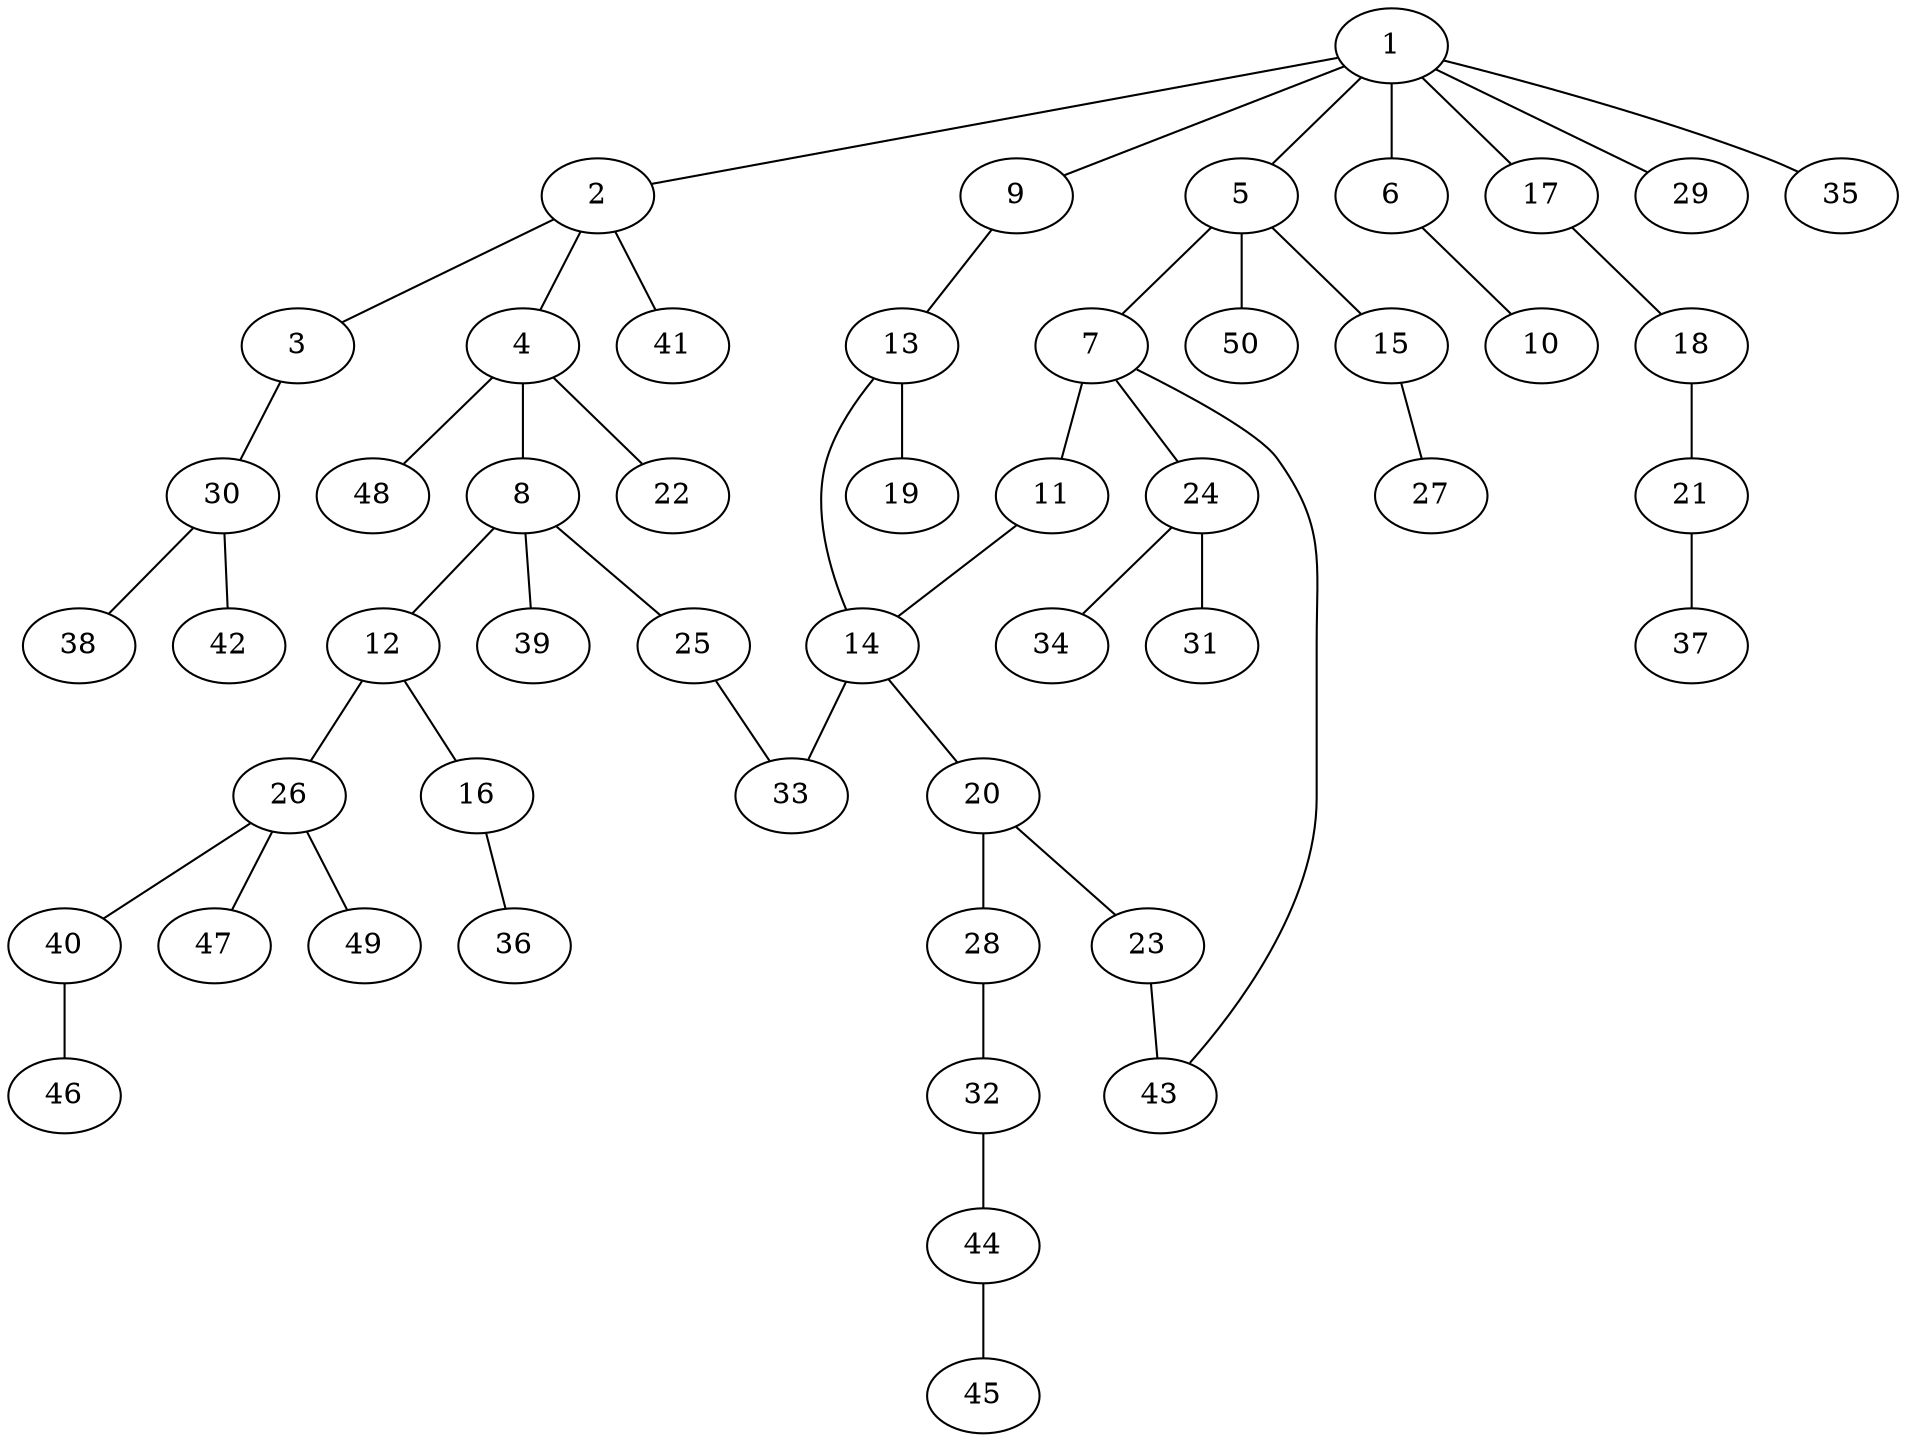 graph graphname {1--2
1--5
1--6
1--9
1--17
1--29
1--35
2--3
2--4
2--41
3--30
4--8
4--22
4--48
5--7
5--15
5--50
6--10
7--11
7--24
7--43
8--12
8--25
8--39
9--13
11--14
12--16
12--26
13--14
13--19
14--20
14--33
15--27
16--36
17--18
18--21
20--23
20--28
21--37
23--43
24--31
24--34
25--33
26--40
26--47
26--49
28--32
30--38
30--42
32--44
40--46
44--45
}